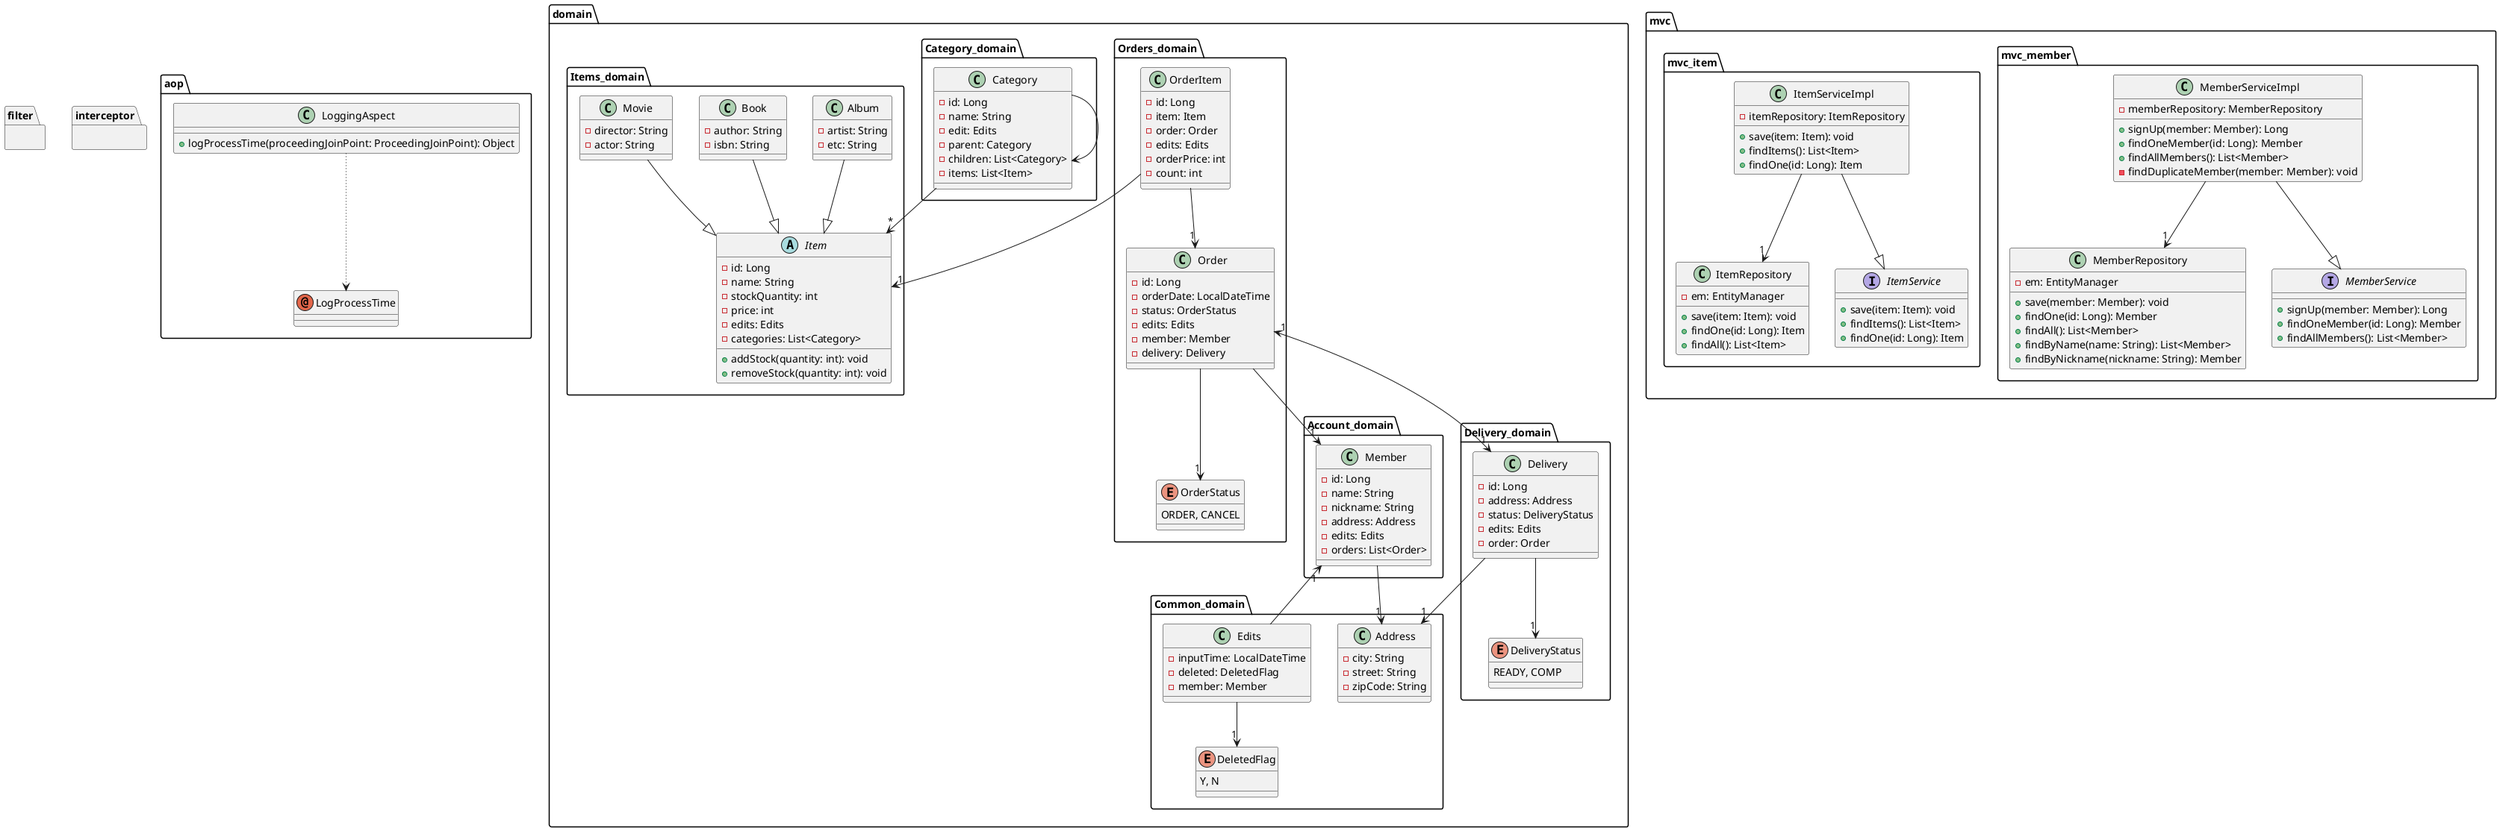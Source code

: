 @startuml
package aop {
    annotation LogProcessTime

    class LoggingAspect {
        + logProcessTime(proceedingJoinPoint: ProceedingJoinPoint): Object
    }
    LoggingAspect -[dotted]-> LogProcessTime
}
package filter {
}
package interceptor {
}
package domain {
    package Common_domain {
        class Address {
            - city: String
            - street: String
            - zipCode: String
        }

        class Edits {
            - inputTime: LocalDateTime
            - deleted: DeletedFlag
            - member: Member
        }
        Edits --> "1" DeletedFlag

        enum DeletedFlag {
            Y, N
        }
    }

    package Category_domain {
        class Category {
            - id: Long
            - name: String
            - edit: Edits
            - parent: Category
            - children: List<Category>
            - items: List<Item>
        }
        Category --> Category
    }

    package Account_domain {
        class Member {
            - id: Long
            - name: String
            - nickname: String
            - address: Address
            - edits: Edits
            - orders: List<Order>
        }
        Member --> "1" Address
        Edits --> "1" Member
    }

    package Orders_domain {
        class Order {
            - id: Long
            - orderDate: LocalDateTime
            - status: OrderStatus
            - edits: Edits
            - member: Member
            - delivery: Delivery
        }
        Order --> "1" Member
        Order --> "1" OrderStatus

        enum OrderStatus {
            ORDER, CANCEL
        }

        class OrderItem {
            - id: Long
            - item: Item
            - order: Order
            - edits: Edits
            - orderPrice: int
            - count: int
        }
        OrderItem --> "1" Order
    }

    package Delivery_domain {
        class Delivery {
            - id: Long
            - address: Address
            - status: DeliveryStatus
            - edits: Edits
            - order: Order
        }
        Order "1" <--> "1" Delivery
        Delivery --> "1" DeliveryStatus
        Delivery --> "1" Address

        enum DeliveryStatus {
            READY, COMP
        }
    }

    package Items_domain {
        abstract class Item {
            - id: Long
            - name: String
            - stockQuantity: int
            - price: int
            - edits: Edits
            - categories: List<Category>

            + addStock(quantity: int): void
            + removeStock(quantity: int): void
        }
        OrderItem --> "1" Item
        Category --> "*" Item

        class Album {
            - artist: String
            - etc: String
        }
        Album --|> Item

        class Book {
            - author: String
            - isbn: String
        }
        Book --|> Item

        class Movie {
            - director: String
            - actor: String
        }
        Movie --|> Item
    }
}


package mvc {
    package mvc_member {
        class MemberRepository {
            - em: EntityManager
            + save(member: Member): void
            + findOne(id: Long): Member
            + findAll(): List<Member>
            + findByName(name: String): List<Member>
            + findByNickname(nickname: String): Member
        }

        interface MemberService {
            + signUp(member: Member): Long
            + findOneMember(id: Long): Member
            + findAllMembers(): List<Member>
        }

        class MemberServiceImpl {
            - memberRepository: MemberRepository
            + signUp(member: Member): Long
            + findOneMember(id: Long): Member
            + findAllMembers(): List<Member>
            - findDuplicateMember(member: Member): void
        }
        MemberServiceImpl --|> MemberService
        MemberServiceImpl --> "1" MemberRepository
    }

    package mvc_item {
        class ItemRepository {
            - em: EntityManager
            + save(item: Item): void
            + findOne(id: Long): Item
            + findAll(): List<Item>
        }

        interface ItemService {
            + save(item: Item): void
            + findItems(): List<Item>
            + findOne(id: Long): Item
        }

        class ItemServiceImpl {
            - itemRepository: ItemRepository
            + save(item: Item): void
            + findItems(): List<Item>
            + findOne(id: Long): Item
        }
        ItemServiceImpl --|>ItemService
        ItemServiceImpl --> "1" ItemRepository
    }
}

@enduml